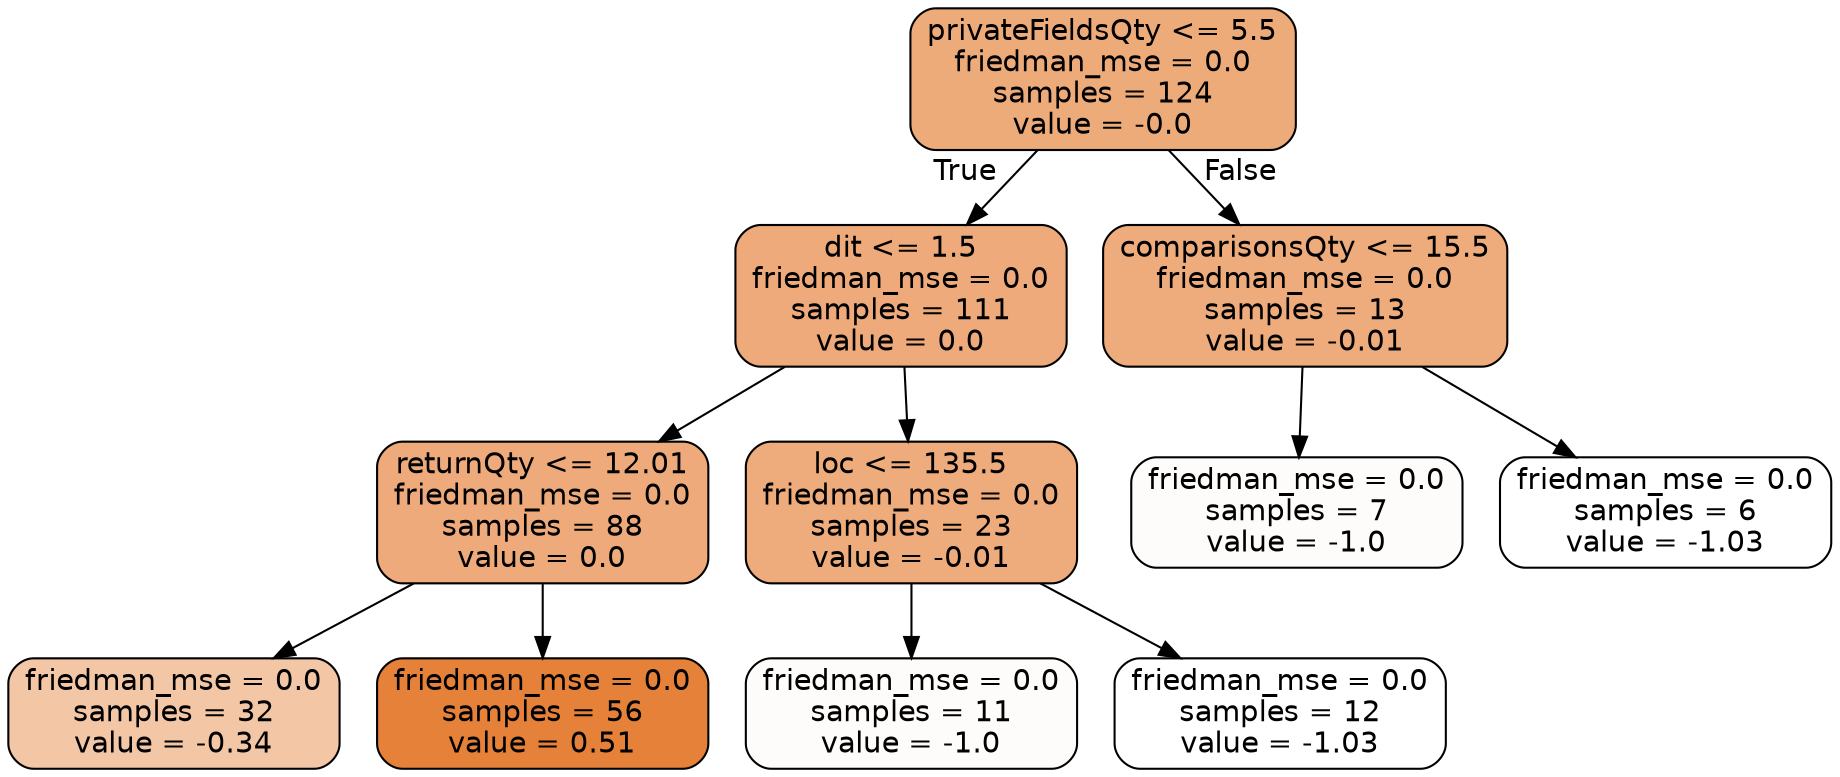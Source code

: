 digraph Tree {
node [shape=box, style="filled, rounded", color="black", fontname="helvetica"] ;
edge [fontname="helvetica"] ;
0 [label="privateFieldsQty <= 5.5\nfriedman_mse = 0.0\nsamples = 124\nvalue = -0.0", fillcolor="#eeab7a"] ;
1 [label="dit <= 1.5\nfriedman_mse = 0.0\nsamples = 111\nvalue = 0.0", fillcolor="#eeaa7a"] ;
0 -> 1 [labeldistance=2.5, labelangle=45, headlabel="True"] ;
3 [label="returnQty <= 12.01\nfriedman_mse = 0.0\nsamples = 88\nvalue = 0.0", fillcolor="#eeaa7a"] ;
1 -> 3 ;
5 [label="friedman_mse = 0.0\nsamples = 32\nvalue = -0.34", fillcolor="#f3c6a6"] ;
3 -> 5 ;
6 [label="friedman_mse = 0.0\nsamples = 56\nvalue = 0.51", fillcolor="#e58139"] ;
3 -> 6 ;
4 [label="loc <= 135.5\nfriedman_mse = 0.0\nsamples = 23\nvalue = -0.01", fillcolor="#eeab7b"] ;
1 -> 4 ;
9 [label="friedman_mse = 0.0\nsamples = 11\nvalue = -1.0", fillcolor="#fefcfb"] ;
4 -> 9 ;
10 [label="friedman_mse = 0.0\nsamples = 12\nvalue = -1.03", fillcolor="#ffffff"] ;
4 -> 10 ;
2 [label="comparisonsQty <= 15.5\nfriedman_mse = 0.0\nsamples = 13\nvalue = -0.01", fillcolor="#eeab7c"] ;
0 -> 2 [labeldistance=2.5, labelangle=-45, headlabel="False"] ;
7 [label="friedman_mse = 0.0\nsamples = 7\nvalue = -1.0", fillcolor="#fefcfb"] ;
2 -> 7 ;
8 [label="friedman_mse = 0.0\nsamples = 6\nvalue = -1.03", fillcolor="#ffffff"] ;
2 -> 8 ;
}